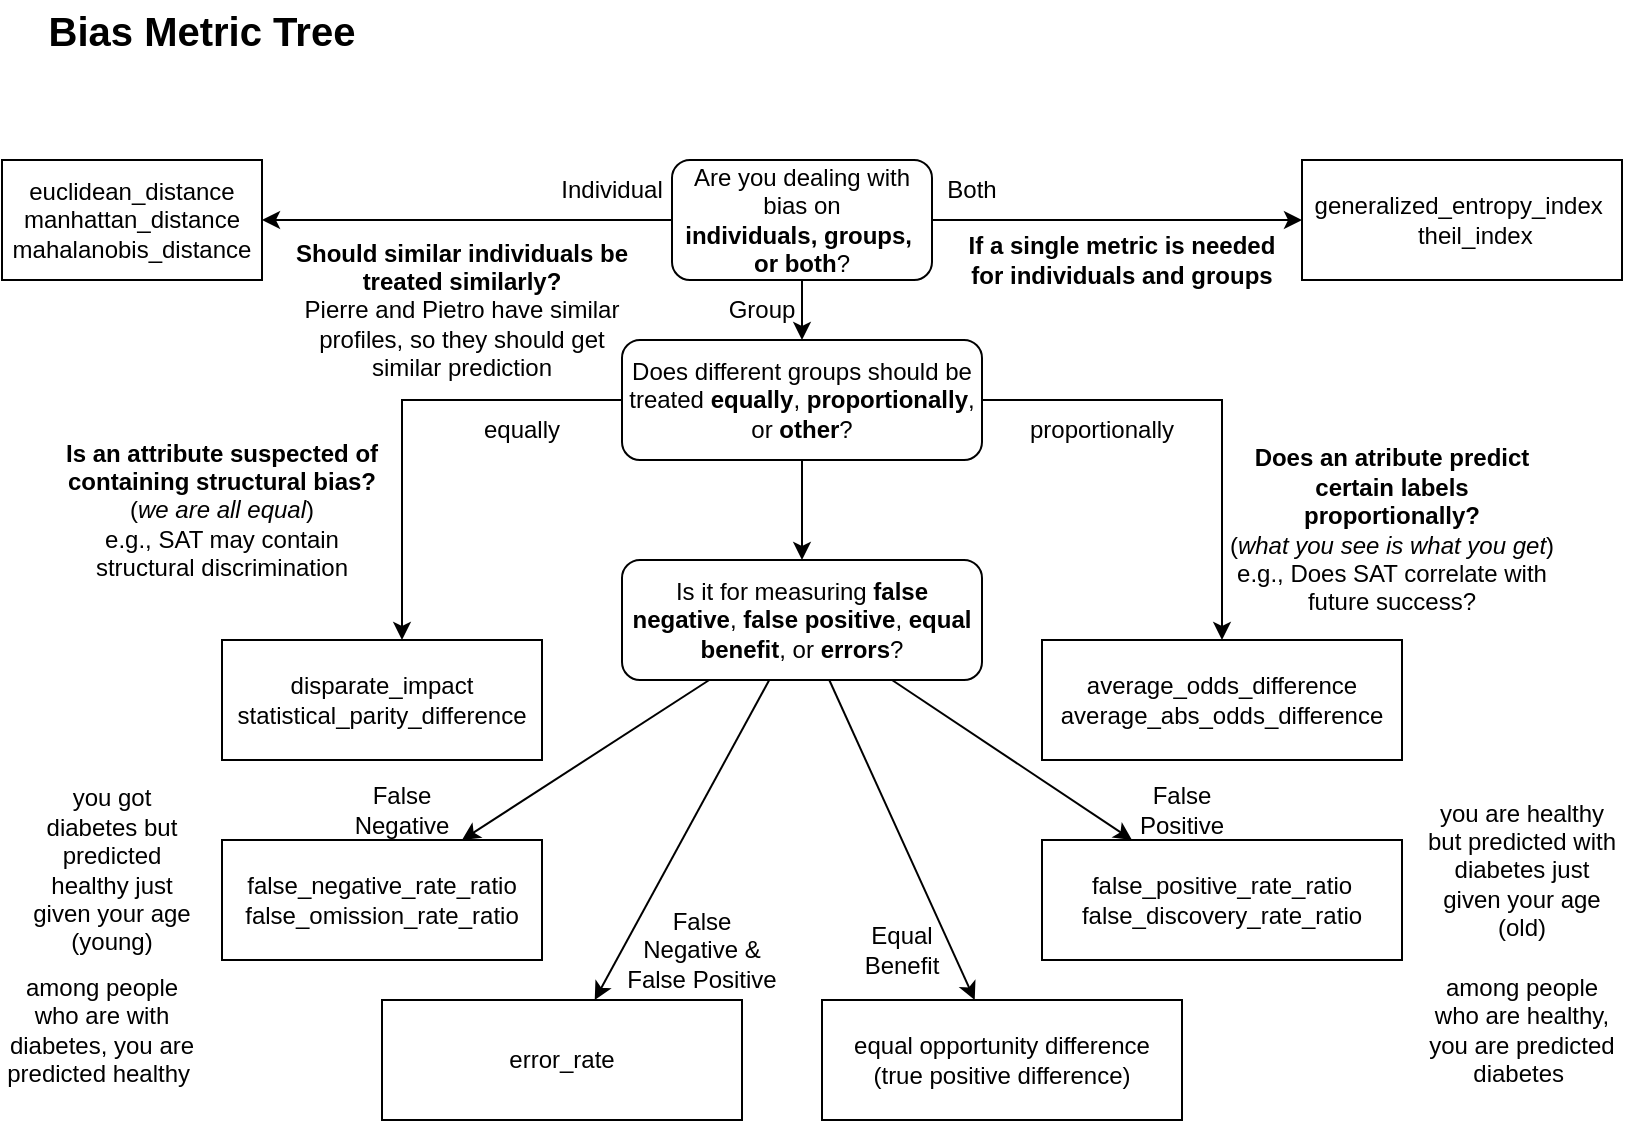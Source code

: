 <mxfile version="17.2.4" type="device" pages="4"><diagram id="ROVYb0s-WKF2HSkMTTLL" name="Metric Decision"><mxGraphModel dx="1278" dy="649" grid="1" gridSize="10" guides="1" tooltips="1" connect="1" arrows="1" fold="1" page="1" pageScale="1" pageWidth="827" pageHeight="1169" math="0" shadow="0"><root><mxCell id="0"/><mxCell id="1" parent="0"/><mxCell id="5Wt8-BxMHKpQGTpT58Vk-3" value="" style="edgeStyle=orthogonalEdgeStyle;rounded=0;orthogonalLoop=1;jettySize=auto;html=1;" parent="1" source="5Wt8-BxMHKpQGTpT58Vk-1" target="5Wt8-BxMHKpQGTpT58Vk-5" edge="1"><mxGeometry x="0.143" y="-20" relative="1" as="geometry"><mxPoint x="140" y="200" as="targetPoint"/><Array as="points"/><mxPoint as="offset"/></mxGeometry></mxCell><mxCell id="5Wt8-BxMHKpQGTpT58Vk-30" style="edgeStyle=orthogonalEdgeStyle;rounded=0;orthogonalLoop=1;jettySize=auto;html=1;fontSize=11;" parent="1" source="5Wt8-BxMHKpQGTpT58Vk-1" target="5Wt8-BxMHKpQGTpT58Vk-28" edge="1"><mxGeometry relative="1" as="geometry"/></mxCell><mxCell id="5Wt8-BxMHKpQGTpT58Vk-68" style="edgeStyle=orthogonalEdgeStyle;rounded=0;orthogonalLoop=1;jettySize=auto;html=1;exitX=0.5;exitY=1;exitDx=0;exitDy=0;fontSize=11;" parent="1" source="5Wt8-BxMHKpQGTpT58Vk-1" target="5Wt8-BxMHKpQGTpT58Vk-31" edge="1"><mxGeometry relative="1" as="geometry"><Array as="points"><mxPoint x="410" y="155"/></Array></mxGeometry></mxCell><mxCell id="5Wt8-BxMHKpQGTpT58Vk-1" value="Are you dealing with bias on &lt;b&gt;individuals,&amp;nbsp;&lt;/b&gt;&lt;b&gt;groups,&amp;nbsp; or both&lt;/b&gt;?" style="rounded=1;whiteSpace=wrap;html=1;" parent="1" vertex="1"><mxGeometry x="345" y="100" width="130" height="60" as="geometry"/></mxCell><mxCell id="5Wt8-BxMHKpQGTpT58Vk-5" value="euclidean_distance&lt;br&gt;manhattan_distance&lt;br&gt;mahalanobis_distance" style="rounded=0;whiteSpace=wrap;html=1;" parent="1" vertex="1"><mxGeometry x="10" y="100" width="130" height="60" as="geometry"/></mxCell><mxCell id="5Wt8-BxMHKpQGTpT58Vk-6" value="Bias Metric Tree" style="text;html=1;strokeColor=none;fillColor=none;align=center;verticalAlign=middle;whiteSpace=wrap;rounded=0;fontStyle=1;fontSize=20;" parent="1" vertex="1"><mxGeometry x="20" y="20" width="180" height="30" as="geometry"/></mxCell><mxCell id="5Wt8-BxMHKpQGTpT58Vk-8" value="Individual" style="text;html=1;strokeColor=none;fillColor=none;align=center;verticalAlign=middle;whiteSpace=wrap;rounded=0;fontSize=12;" parent="1" vertex="1"><mxGeometry x="295" y="105" width="40" height="20" as="geometry"/></mxCell><mxCell id="5Wt8-BxMHKpQGTpT58Vk-22" style="edgeStyle=orthogonalEdgeStyle;rounded=0;orthogonalLoop=1;jettySize=auto;html=1;fontSize=11;exitX=0;exitY=0.5;exitDx=0;exitDy=0;" parent="1" source="5Wt8-BxMHKpQGTpT58Vk-31" target="5Wt8-BxMHKpQGTpT58Vk-20" edge="1"><mxGeometry relative="1" as="geometry"><mxPoint x="420" y="200" as="sourcePoint"/><Array as="points"><mxPoint x="210" y="220"/></Array></mxGeometry></mxCell><mxCell id="5Wt8-BxMHKpQGTpT58Vk-15" value="&lt;b&gt;Should similar individuals be treated similarly?&lt;br&gt;&lt;/b&gt;Pierre and Pietro have similar profiles, so they should get similar prediction" style="text;html=1;strokeColor=none;fillColor=none;align=center;verticalAlign=middle;whiteSpace=wrap;rounded=0;fontSize=12;" parent="1" vertex="1"><mxGeometry x="150" y="145" width="180" height="60" as="geometry"/></mxCell><mxCell id="5Wt8-BxMHKpQGTpT58Vk-16" value="Group" style="text;html=1;strokeColor=none;fillColor=none;align=center;verticalAlign=middle;whiteSpace=wrap;rounded=0;fontSize=12;" parent="1" vertex="1"><mxGeometry x="370" y="160" width="40" height="30" as="geometry"/></mxCell><mxCell id="5Wt8-BxMHKpQGTpT58Vk-19" value="&lt;b&gt;Does an atribute predict certain labels proportionally?&lt;br&gt;&lt;/b&gt;(&lt;i&gt;what you see is what you get&lt;/i&gt;) e.g.,&amp;nbsp;Does SAT correlate with future success?" style="text;html=1;strokeColor=none;fillColor=none;align=center;verticalAlign=middle;whiteSpace=wrap;rounded=0;fontSize=12;" parent="1" vertex="1"><mxGeometry x="620" y="270" width="170" height="30" as="geometry"/></mxCell><mxCell id="5Wt8-BxMHKpQGTpT58Vk-20" value="&lt;div&gt;disparate_impact&lt;/div&gt;&lt;div&gt;statistical_parity_difference&lt;/div&gt;" style="rounded=0;whiteSpace=wrap;html=1;" parent="1" vertex="1"><mxGeometry x="120" y="340" width="160" height="60" as="geometry"/></mxCell><mxCell id="5Wt8-BxMHKpQGTpT58Vk-21" value="&lt;b&gt;Is an attribute suspected of containing structural bias?&lt;br&gt;&lt;/b&gt;(&lt;i&gt;we are all equal&lt;/i&gt;)&lt;br&gt;e.g., SAT may contain structural discrimination" style="text;html=1;strokeColor=none;fillColor=none;align=center;verticalAlign=middle;whiteSpace=wrap;rounded=0;fontSize=12;" parent="1" vertex="1"><mxGeometry x="35" y="260" width="170" height="30" as="geometry"/></mxCell><mxCell id="5Wt8-BxMHKpQGTpT58Vk-23" value="&lt;div&gt;average_odds_difference&lt;/div&gt;&lt;div&gt;average_abs_odds_difference&lt;/div&gt;" style="rounded=0;whiteSpace=wrap;html=1;" parent="1" vertex="1"><mxGeometry x="530" y="340" width="180" height="60" as="geometry"/></mxCell><mxCell id="5Wt8-BxMHKpQGTpT58Vk-26" value="Both" style="text;html=1;strokeColor=none;fillColor=none;align=center;verticalAlign=middle;whiteSpace=wrap;rounded=0;fontSize=12;" parent="1" vertex="1"><mxGeometry x="475" y="105" width="40" height="20" as="geometry"/></mxCell><mxCell id="5Wt8-BxMHKpQGTpT58Vk-28" value="&lt;div&gt;generalized_entropy_index&amp;nbsp;&lt;/div&gt;&lt;div&gt;&amp;nbsp; &amp;nbsp; theil_index&lt;/div&gt;" style="rounded=0;whiteSpace=wrap;html=1;" parent="1" vertex="1"><mxGeometry x="660" y="100" width="160" height="60" as="geometry"/></mxCell><mxCell id="5Wt8-BxMHKpQGTpT58Vk-29" value="&lt;b&gt;If a single metric is needed for individuals and groups&lt;br&gt;&lt;/b&gt;" style="text;html=1;strokeColor=none;fillColor=none;align=center;verticalAlign=middle;whiteSpace=wrap;rounded=0;fontSize=12;" parent="1" vertex="1"><mxGeometry x="490" y="135" width="160" height="30" as="geometry"/></mxCell><mxCell id="5Wt8-BxMHKpQGTpT58Vk-49" value="" style="edgeStyle=orthogonalEdgeStyle;rounded=0;orthogonalLoop=1;jettySize=auto;html=1;fontSize=11;entryX=0.5;entryY=0;entryDx=0;entryDy=0;" parent="1" source="5Wt8-BxMHKpQGTpT58Vk-31" target="5Wt8-BxMHKpQGTpT58Vk-48" edge="1"><mxGeometry relative="1" as="geometry"><Array as="points"/></mxGeometry></mxCell><mxCell id="5Wt8-BxMHKpQGTpT58Vk-31" value="Does different groups should be treated &lt;b&gt;equally&lt;/b&gt;, &lt;b&gt;proportionally&lt;/b&gt;, or &lt;b&gt;other&lt;/b&gt;?" style="rounded=1;whiteSpace=wrap;html=1;" parent="1" vertex="1"><mxGeometry x="320" y="190" width="180" height="60" as="geometry"/></mxCell><mxCell id="5Wt8-BxMHKpQGTpT58Vk-33" style="edgeStyle=orthogonalEdgeStyle;rounded=0;orthogonalLoop=1;jettySize=auto;html=1;fontSize=11;" parent="1" source="5Wt8-BxMHKpQGTpT58Vk-31" target="5Wt8-BxMHKpQGTpT58Vk-23" edge="1"><mxGeometry relative="1" as="geometry"><mxPoint x="270" y="140" as="sourcePoint"/><mxPoint x="370" y="200" as="targetPoint"/><Array as="points"><mxPoint x="620" y="220"/></Array></mxGeometry></mxCell><mxCell id="5Wt8-BxMHKpQGTpT58Vk-34" value="proportionally" style="text;html=1;strokeColor=none;fillColor=none;align=center;verticalAlign=middle;whiteSpace=wrap;rounded=0;fontSize=12;" parent="1" vertex="1"><mxGeometry x="540" y="220" width="40" height="30" as="geometry"/></mxCell><mxCell id="5Wt8-BxMHKpQGTpT58Vk-41" value="equally" style="text;html=1;strokeColor=none;fillColor=none;align=center;verticalAlign=middle;whiteSpace=wrap;rounded=0;fontSize=12;" parent="1" vertex="1"><mxGeometry x="250" y="220" width="40" height="30" as="geometry"/></mxCell><mxCell id="5Wt8-BxMHKpQGTpT58Vk-46" value="&lt;div&gt;false_negative_rate_ratio&lt;/div&gt;&lt;div&gt;&lt;span&gt;false_omission_rate_ratio&lt;/span&gt;&lt;/div&gt;" style="rounded=0;whiteSpace=wrap;html=1;" parent="1" vertex="1"><mxGeometry x="120" y="440" width="160" height="60" as="geometry"/></mxCell><mxCell id="5Wt8-BxMHKpQGTpT58Vk-54" style="rounded=0;orthogonalLoop=1;jettySize=auto;html=1;fontSize=11;" parent="1" source="5Wt8-BxMHKpQGTpT58Vk-48" target="5Wt8-BxMHKpQGTpT58Vk-51" edge="1"><mxGeometry relative="1" as="geometry"/></mxCell><mxCell id="5Wt8-BxMHKpQGTpT58Vk-55" style="edgeStyle=none;rounded=0;orthogonalLoop=1;jettySize=auto;html=1;entryX=0.75;entryY=0;entryDx=0;entryDy=0;fontSize=11;" parent="1" source="5Wt8-BxMHKpQGTpT58Vk-48" target="5Wt8-BxMHKpQGTpT58Vk-46" edge="1"><mxGeometry relative="1" as="geometry"><Array as="points"/></mxGeometry></mxCell><mxCell id="5Wt8-BxMHKpQGTpT58Vk-58" style="edgeStyle=none;rounded=0;orthogonalLoop=1;jettySize=auto;html=1;entryX=0.25;entryY=0;entryDx=0;entryDy=0;fontSize=11;" parent="1" source="5Wt8-BxMHKpQGTpT58Vk-48" target="5Wt8-BxMHKpQGTpT58Vk-57" edge="1"><mxGeometry relative="1" as="geometry"/></mxCell><mxCell id="5Wt8-BxMHKpQGTpT58Vk-48" value="Is it for measuring &lt;b&gt;false negative&lt;/b&gt;, &lt;b&gt;false positive&lt;/b&gt;, &lt;b&gt;equal benefit&lt;/b&gt;, or &lt;b&gt;errors&lt;/b&gt;?" style="whiteSpace=wrap;html=1;rounded=1;" parent="1" vertex="1"><mxGeometry x="320" y="300" width="180" height="60" as="geometry"/></mxCell><mxCell id="5Wt8-BxMHKpQGTpT58Vk-51" value="error_rate" style="rounded=0;whiteSpace=wrap;html=1;" parent="1" vertex="1"><mxGeometry x="200" y="520" width="180" height="60" as="geometry"/></mxCell><mxCell id="5Wt8-BxMHKpQGTpT58Vk-56" value="False Negative" style="text;html=1;strokeColor=none;fillColor=none;align=center;verticalAlign=middle;whiteSpace=wrap;rounded=0;fontSize=12;" parent="1" vertex="1"><mxGeometry x="190" y="410" width="40" height="30" as="geometry"/></mxCell><mxCell id="5Wt8-BxMHKpQGTpT58Vk-57" value="&lt;div&gt;false_positive_rate_ratio&lt;/div&gt;&lt;div&gt;false_discovery_rate_ratio&lt;/div&gt;" style="rounded=0;whiteSpace=wrap;html=1;" parent="1" vertex="1"><mxGeometry x="530" y="440" width="180" height="60" as="geometry"/></mxCell><mxCell id="5Wt8-BxMHKpQGTpT58Vk-59" value="False&lt;br&gt;Positive" style="text;html=1;strokeColor=none;fillColor=none;align=center;verticalAlign=middle;whiteSpace=wrap;rounded=0;fontSize=12;" parent="1" vertex="1"><mxGeometry x="580" y="410" width="40" height="30" as="geometry"/></mxCell><mxCell id="5Wt8-BxMHKpQGTpT58Vk-60" value="Equal Benefit" style="text;html=1;strokeColor=none;fillColor=none;align=center;verticalAlign=middle;whiteSpace=wrap;rounded=0;fontSize=12;" parent="1" vertex="1"><mxGeometry x="430" y="480" width="60" height="30" as="geometry"/></mxCell><mxCell id="5Wt8-BxMHKpQGTpT58Vk-61" value="you got diabetes but predicted healthy just given your age (young)" style="text;html=1;strokeColor=none;fillColor=none;align=center;verticalAlign=middle;whiteSpace=wrap;rounded=0;fontSize=12;fontStyle=0" parent="1" vertex="1"><mxGeometry x="20" y="440" width="90" height="30" as="geometry"/></mxCell><mxCell id="5Wt8-BxMHKpQGTpT58Vk-64" value="you are healthy but predicted with diabetes just given your age (old)" style="text;html=1;strokeColor=none;fillColor=none;align=center;verticalAlign=middle;whiteSpace=wrap;rounded=0;fontSize=12;fontStyle=0" parent="1" vertex="1"><mxGeometry x="720" y="440" width="100" height="30" as="geometry"/></mxCell><mxCell id="5Wt8-BxMHKpQGTpT58Vk-65" value="among people who are healthy, you are predicted diabetes&amp;nbsp;" style="text;html=1;strokeColor=none;fillColor=none;align=center;verticalAlign=middle;whiteSpace=wrap;rounded=0;fontSize=12;fontStyle=0" parent="1" vertex="1"><mxGeometry x="720" y="520" width="100" height="30" as="geometry"/></mxCell><mxCell id="5Wt8-BxMHKpQGTpT58Vk-66" value="among people who are with diabetes, you are predicted healthy&amp;nbsp;" style="text;html=1;strokeColor=none;fillColor=none;align=center;verticalAlign=middle;whiteSpace=wrap;rounded=0;fontSize=12;fontStyle=0" parent="1" vertex="1"><mxGeometry x="10" y="520" width="100" height="30" as="geometry"/></mxCell><mxCell id="5Wt8-BxMHKpQGTpT58Vk-69" value="equal opportunity difference&lt;br&gt;(true positive difference)" style="rounded=0;whiteSpace=wrap;html=1;" parent="1" vertex="1"><mxGeometry x="420" y="520" width="180" height="60" as="geometry"/></mxCell><mxCell id="5Wt8-BxMHKpQGTpT58Vk-70" style="rounded=0;orthogonalLoop=1;jettySize=auto;html=1;fontSize=11;" parent="1" source="5Wt8-BxMHKpQGTpT58Vk-48" target="5Wt8-BxMHKpQGTpT58Vk-69" edge="1"><mxGeometry relative="1" as="geometry"><mxPoint x="403.636" y="370.0" as="sourcePoint"/><mxPoint x="316.364" y="530" as="targetPoint"/></mxGeometry></mxCell><mxCell id="5Wt8-BxMHKpQGTpT58Vk-73" value="False Negative &amp;amp; False Positive" style="text;html=1;strokeColor=none;fillColor=none;align=center;verticalAlign=middle;whiteSpace=wrap;rounded=0;fontSize=12;" parent="1" vertex="1"><mxGeometry x="320" y="480" width="80" height="30" as="geometry"/></mxCell></root></mxGraphModel></diagram><diagram id="ihnDKMD6gyirnQI9fA1_" name="Bias Mitigation"><mxGraphModel dx="1278" dy="649" grid="1" gridSize="10" guides="1" tooltips="1" connect="1" arrows="1" fold="1" page="1" pageScale="1" pageWidth="1169" pageHeight="827" math="0" shadow="0"><root><mxCell id="2_XDIHBE1WDpUkD5nvG5-0"/><mxCell id="2_XDIHBE1WDpUkD5nvG5-1" parent="2_XDIHBE1WDpUkD5nvG5-0"/><mxCell id="MUUW_2yrwckIE4xrOXpo-5" value="Bias Mitigation Tree" style="text;html=1;strokeColor=none;fillColor=none;align=center;verticalAlign=middle;whiteSpace=wrap;rounded=0;fontStyle=1;fontSize=20;" parent="2_XDIHBE1WDpUkD5nvG5-1" vertex="1"><mxGeometry x="40" y="80" width="220" height="30" as="geometry"/></mxCell><mxCell id="MUUW_2yrwckIE4xrOXpo-39" value="Is the dataset can be modified?" style="rounded=1;whiteSpace=wrap;html=1;" parent="2_XDIHBE1WDpUkD5nvG5-1" vertex="1"><mxGeometry x="620" y="120" width="120" height="60" as="geometry"/></mxCell><mxCell id="3WCaHaTnCZHrkLx-y-O--0" value="Is the traning algorithm can be interfered?" style="rounded=1;whiteSpace=wrap;html=1;" parent="2_XDIHBE1WDpUkD5nvG5-1" vertex="1"><mxGeometry x="330" y="210" width="120" height="60" as="geometry"/></mxCell><mxCell id="3WCaHaTnCZHrkLx-y-O--1" value="Is the result can be &lt;br&gt;changed?" style="rounded=1;whiteSpace=wrap;html=1;" parent="2_XDIHBE1WDpUkD5nvG5-1" vertex="1"><mxGeometry x="40" y="210" width="120" height="59" as="geometry"/></mxCell><mxCell id="3WCaHaTnCZHrkLx-y-O--2" value="&lt;div&gt;- Optimized Preprocessing&lt;/div&gt;&lt;div&gt;&lt;span&gt;- Disparate Impact Remover&lt;/span&gt;&lt;/div&gt;" style="rounded=0;whiteSpace=wrap;html=1;" parent="2_XDIHBE1WDpUkD5nvG5-1" vertex="1"><mxGeometry x="770" y="300" width="120" height="60" as="geometry"/></mxCell><mxCell id="3WCaHaTnCZHrkLx-y-O--10" style="edgeStyle=orthogonalEdgeStyle;rounded=0;orthogonalLoop=1;jettySize=auto;html=1;" parent="2_XDIHBE1WDpUkD5nvG5-1" source="3WCaHaTnCZHrkLx-y-O--3" target="3WCaHaTnCZHrkLx-y-O--4" edge="1"><mxGeometry relative="1" as="geometry"/></mxCell><mxCell id="3WCaHaTnCZHrkLx-y-O--3" value="No need transparancy on the transformation?" style="rounded=1;whiteSpace=wrap;html=1;" parent="2_XDIHBE1WDpUkD5nvG5-1" vertex="1"><mxGeometry x="620" y="210" width="120" height="60" as="geometry"/></mxCell><mxCell id="3WCaHaTnCZHrkLx-y-O--4" value="&lt;div&gt;&lt;span style=&quot;font-weight: normal&quot;&gt;- Learning fair representation&lt;/span&gt;&lt;/div&gt;" style="rounded=0;whiteSpace=wrap;html=1;fontStyle=1" parent="2_XDIHBE1WDpUkD5nvG5-1" vertex="1"><mxGeometry x="620" y="300" width="120" height="60" as="geometry"/></mxCell><mxCell id="3WCaHaTnCZHrkLx-y-O--11" value="&lt;div&gt;- Reweighing&lt;/div&gt;" style="rounded=0;whiteSpace=wrap;html=1;" parent="2_XDIHBE1WDpUkD5nvG5-1" vertex="1"><mxGeometry x="770" y="210" width="120" height="60" as="geometry"/></mxCell><mxCell id="3WCaHaTnCZHrkLx-y-O--13" style="edgeStyle=orthogonalEdgeStyle;rounded=0;orthogonalLoop=1;jettySize=auto;html=1;" parent="2_XDIHBE1WDpUkD5nvG5-1" source="3WCaHaTnCZHrkLx-y-O--12" target="3WCaHaTnCZHrkLx-y-O--11" edge="1"><mxGeometry relative="1" as="geometry"/></mxCell><mxCell id="3WCaHaTnCZHrkLx-y-O--12" value="Is modifying weight allowed?" style="rounded=1;whiteSpace=wrap;html=1;" parent="2_XDIHBE1WDpUkD5nvG5-1" vertex="1"><mxGeometry x="770" y="120" width="120" height="60" as="geometry"/></mxCell><mxCell id="3WCaHaTnCZHrkLx-y-O--15" value="&lt;div&gt;- Meta Fair Classifier&lt;/div&gt;&lt;div&gt;&lt;span&gt;- Adversarial Debiasing&lt;/span&gt;&lt;/div&gt;" style="rounded=0;whiteSpace=wrap;html=1;" parent="2_XDIHBE1WDpUkD5nvG5-1" vertex="1"><mxGeometry x="330" y="299" width="120" height="60" as="geometry"/></mxCell><mxCell id="3WCaHaTnCZHrkLx-y-O--20" value="Yes" style="text;html=1;strokeColor=none;fillColor=none;align=center;verticalAlign=middle;whiteSpace=wrap;rounded=0;" parent="2_XDIHBE1WDpUkD5nvG5-1" vertex="1"><mxGeometry x="800" y="184" width="30" height="20" as="geometry"/></mxCell><mxCell id="3WCaHaTnCZHrkLx-y-O--25" value="Does the training algorithm allow regularisation term?" style="rounded=1;whiteSpace=wrap;html=1;" parent="2_XDIHBE1WDpUkD5nvG5-1" vertex="1"><mxGeometry x="480" y="210" width="120" height="60" as="geometry"/></mxCell><mxCell id="3WCaHaTnCZHrkLx-y-O--27" value="&lt;span style=&quot;font-weight: normal&quot;&gt;- Prejudice Remover&lt;/span&gt;" style="rounded=0;whiteSpace=wrap;html=1;fontStyle=1" parent="2_XDIHBE1WDpUkD5nvG5-1" vertex="1"><mxGeometry x="480" y="300" width="120" height="60" as="geometry"/></mxCell><mxCell id="3WCaHaTnCZHrkLx-y-O--28" value="Yes" style="text;html=1;strokeColor=none;fillColor=none;align=center;verticalAlign=middle;whiteSpace=wrap;rounded=0;" parent="2_XDIHBE1WDpUkD5nvG5-1" vertex="1"><mxGeometry x="650" y="274" width="30" height="20" as="geometry"/></mxCell><mxCell id="3WCaHaTnCZHrkLx-y-O--30" value="Yes" style="text;html=1;strokeColor=none;fillColor=none;align=center;verticalAlign=middle;whiteSpace=wrap;rounded=0;" parent="2_XDIHBE1WDpUkD5nvG5-1" vertex="1"><mxGeometry x="650" y="184" width="30" height="20" as="geometry"/></mxCell><mxCell id="3WCaHaTnCZHrkLx-y-O--33" style="edgeStyle=orthogonalEdgeStyle;rounded=0;orthogonalLoop=1;jettySize=auto;html=1;exitX=0.5;exitY=1;exitDx=0;exitDy=0;entryX=0.5;entryY=0;entryDx=0;entryDy=0;" parent="2_XDIHBE1WDpUkD5nvG5-1" source="3WCaHaTnCZHrkLx-y-O--25" target="3WCaHaTnCZHrkLx-y-O--27" edge="1"><mxGeometry relative="1" as="geometry"><mxPoint x="229.0" y="569" as="sourcePoint"/><mxPoint x="229.0" y="589" as="targetPoint"/></mxGeometry></mxCell><mxCell id="3WCaHaTnCZHrkLx-y-O--34" value="Yes" style="text;html=1;strokeColor=none;fillColor=none;align=center;verticalAlign=middle;whiteSpace=wrap;rounded=0;" parent="2_XDIHBE1WDpUkD5nvG5-1" vertex="1"><mxGeometry x="450" y="220" width="30" height="20" as="geometry"/></mxCell><mxCell id="3WCaHaTnCZHrkLx-y-O--35" value="Yes" style="text;html=1;strokeColor=none;fillColor=none;align=center;verticalAlign=middle;whiteSpace=wrap;rounded=0;" parent="2_XDIHBE1WDpUkD5nvG5-1" vertex="1"><mxGeometry x="539.5" y="273" width="30" height="20" as="geometry"/></mxCell><mxCell id="3WCaHaTnCZHrkLx-y-O--39" value="&lt;span style=&quot;font-weight: normal&quot;&gt;-&amp;nbsp;&lt;/span&gt;&lt;span style=&quot;font-weight: 400&quot;&gt;Reject Option Classification&lt;/span&gt;" style="rounded=0;whiteSpace=wrap;html=1;fontStyle=1" parent="2_XDIHBE1WDpUkD5nvG5-1" vertex="1"><mxGeometry x="40" y="299" width="120" height="60" as="geometry"/></mxCell><mxCell id="3WCaHaTnCZHrkLx-y-O--41" value="Yes" style="text;html=1;strokeColor=none;fillColor=none;align=center;verticalAlign=middle;whiteSpace=wrap;rounded=0;" parent="2_XDIHBE1WDpUkD5nvG5-1" vertex="1"><mxGeometry x="160" y="219" width="30" height="20" as="geometry"/></mxCell><mxCell id="3WCaHaTnCZHrkLx-y-O--45" value="&lt;div&gt;- Equalising Odds Postprocessing&lt;/div&gt;&lt;div&gt;&lt;span&gt;&amp;nbsp;- Calibrated Eq Odds Postprocessing&lt;/span&gt;&lt;/div&gt;" style="rounded=0;whiteSpace=wrap;html=1;" parent="2_XDIHBE1WDpUkD5nvG5-1" vertex="1"><mxGeometry x="190" y="299" width="120" height="60" as="geometry"/></mxCell><mxCell id="3WCaHaTnCZHrkLx-y-O--47" style="edgeStyle=orthogonalEdgeStyle;rounded=0;orthogonalLoop=1;jettySize=auto;html=1;" parent="2_XDIHBE1WDpUkD5nvG5-1" source="3WCaHaTnCZHrkLx-y-O--46" target="3WCaHaTnCZHrkLx-y-O--45" edge="1"><mxGeometry relative="1" as="geometry"/></mxCell><mxCell id="3WCaHaTnCZHrkLx-y-O--46" value="Allow certain degree of randomization on the result?" style="rounded=1;whiteSpace=wrap;html=1;" parent="2_XDIHBE1WDpUkD5nvG5-1" vertex="1"><mxGeometry x="190" y="210" width="120" height="59" as="geometry"/></mxCell><mxCell id="3WCaHaTnCZHrkLx-y-O--48" value="Yes" style="text;html=1;strokeColor=none;fillColor=none;align=center;verticalAlign=middle;whiteSpace=wrap;rounded=0;" parent="2_XDIHBE1WDpUkD5nvG5-1" vertex="1"><mxGeometry x="216" y="273" width="30" height="20" as="geometry"/></mxCell><mxCell id="3WCaHaTnCZHrkLx-y-O--55" value="No" style="text;html=1;strokeColor=none;fillColor=none;align=center;verticalAlign=middle;whiteSpace=wrap;rounded=0;" parent="2_XDIHBE1WDpUkD5nvG5-1" vertex="1"><mxGeometry x="740" y="130" width="30" height="20" as="geometry"/></mxCell><mxCell id="hbvQofPYgeQkG28cpdnY-0" value="" style="endArrow=classic;html=1;rounded=0;" parent="2_XDIHBE1WDpUkD5nvG5-1" source="3WCaHaTnCZHrkLx-y-O--1" target="3WCaHaTnCZHrkLx-y-O--46" edge="1"><mxGeometry width="50" height="50" relative="1" as="geometry"><mxPoint x="-120" y="449" as="sourcePoint"/><mxPoint x="-70" y="399" as="targetPoint"/></mxGeometry></mxCell><mxCell id="hbvQofPYgeQkG28cpdnY-1" value="" style="endArrow=classic;html=1;rounded=0;" parent="2_XDIHBE1WDpUkD5nvG5-1" source="3WCaHaTnCZHrkLx-y-O--46" target="3WCaHaTnCZHrkLx-y-O--39" edge="1"><mxGeometry width="50" height="50" relative="1" as="geometry"><mxPoint x="-120" y="449" as="sourcePoint"/><mxPoint x="-70" y="399" as="targetPoint"/></mxGeometry></mxCell><mxCell id="hbvQofPYgeQkG28cpdnY-2" value="No" style="text;html=1;strokeColor=none;fillColor=none;align=center;verticalAlign=middle;whiteSpace=wrap;rounded=0;" parent="2_XDIHBE1WDpUkD5nvG5-1" vertex="1"><mxGeometry x="130" y="272" width="30" height="20" as="geometry"/></mxCell><mxCell id="hbvQofPYgeQkG28cpdnY-4" value="" style="endArrow=classic;html=1;rounded=0;" parent="2_XDIHBE1WDpUkD5nvG5-1" source="3WCaHaTnCZHrkLx-y-O--0" target="3WCaHaTnCZHrkLx-y-O--25" edge="1"><mxGeometry width="50" height="50" relative="1" as="geometry"><mxPoint x="440" y="449" as="sourcePoint"/><mxPoint x="490" y="399" as="targetPoint"/></mxGeometry></mxCell><mxCell id="hbvQofPYgeQkG28cpdnY-7" value="" style="endArrow=classic;html=1;rounded=0;" parent="2_XDIHBE1WDpUkD5nvG5-1" source="3WCaHaTnCZHrkLx-y-O--25" target="3WCaHaTnCZHrkLx-y-O--15" edge="1"><mxGeometry width="50" height="50" relative="1" as="geometry"><mxPoint x="440" y="449" as="sourcePoint"/><mxPoint x="370" y="329" as="targetPoint"/></mxGeometry></mxCell><mxCell id="hbvQofPYgeQkG28cpdnY-8" value="No" style="text;html=1;strokeColor=none;fillColor=none;align=center;verticalAlign=middle;whiteSpace=wrap;rounded=0;" parent="2_XDIHBE1WDpUkD5nvG5-1" vertex="1"><mxGeometry x="420" y="276" width="30" height="20" as="geometry"/></mxCell><mxCell id="hbvQofPYgeQkG28cpdnY-11" value="" style="endArrow=classic;html=1;rounded=0;" parent="2_XDIHBE1WDpUkD5nvG5-1" source="MUUW_2yrwckIE4xrOXpo-39" target="3WCaHaTnCZHrkLx-y-O--12" edge="1"><mxGeometry width="50" height="50" relative="1" as="geometry"><mxPoint x="860" y="280" as="sourcePoint"/><mxPoint x="910" y="230" as="targetPoint"/></mxGeometry></mxCell><mxCell id="hbvQofPYgeQkG28cpdnY-12" value="" style="endArrow=classic;html=1;rounded=0;" parent="2_XDIHBE1WDpUkD5nvG5-1" source="MUUW_2yrwckIE4xrOXpo-39" target="3WCaHaTnCZHrkLx-y-O--3" edge="1"><mxGeometry width="50" height="50" relative="1" as="geometry"><mxPoint x="860" y="280" as="sourcePoint"/><mxPoint x="910" y="230" as="targetPoint"/></mxGeometry></mxCell><mxCell id="hbvQofPYgeQkG28cpdnY-13" value="" style="endArrow=classic;html=1;rounded=0;" parent="2_XDIHBE1WDpUkD5nvG5-1" source="3WCaHaTnCZHrkLx-y-O--3" target="3WCaHaTnCZHrkLx-y-O--2" edge="1"><mxGeometry width="50" height="50" relative="1" as="geometry"><mxPoint x="860" y="280" as="sourcePoint"/><mxPoint x="910" y="230" as="targetPoint"/></mxGeometry></mxCell><mxCell id="hbvQofPYgeQkG28cpdnY-14" value="No" style="text;html=1;strokeColor=none;fillColor=none;align=center;verticalAlign=middle;whiteSpace=wrap;rounded=0;" parent="2_XDIHBE1WDpUkD5nvG5-1" vertex="1"><mxGeometry x="780" y="275" width="30" height="20" as="geometry"/></mxCell><mxCell id="hbvQofPYgeQkG28cpdnY-17" value="Which part of the pipeline is the debiasing algorithm applied?" style="rounded=1;whiteSpace=wrap;html=1;" parent="2_XDIHBE1WDpUkD5nvG5-1" vertex="1"><mxGeometry x="40" y="120" width="120" height="60" as="geometry"/></mxCell><mxCell id="hbvQofPYgeQkG28cpdnY-18" value="" style="endArrow=classic;html=1;rounded=0;" parent="2_XDIHBE1WDpUkD5nvG5-1" source="hbvQofPYgeQkG28cpdnY-17" target="3WCaHaTnCZHrkLx-y-O--1" edge="1"><mxGeometry width="50" height="50" relative="1" as="geometry"><mxPoint x="150" y="280" as="sourcePoint"/><mxPoint x="200" y="230" as="targetPoint"/><Array as="points"/></mxGeometry></mxCell><mxCell id="hbvQofPYgeQkG28cpdnY-19" value="" style="endArrow=classic;html=1;rounded=0;entryX=0;entryY=0.25;entryDx=0;entryDy=0;exitX=1;exitY=0.25;exitDx=0;exitDy=0;" parent="2_XDIHBE1WDpUkD5nvG5-1" source="hbvQofPYgeQkG28cpdnY-17" target="MUUW_2yrwckIE4xrOXpo-39" edge="1"><mxGeometry width="50" height="50" relative="1" as="geometry"><mxPoint x="150" y="280" as="sourcePoint"/><mxPoint x="200" y="230" as="targetPoint"/><Array as="points"/></mxGeometry></mxCell><mxCell id="hbvQofPYgeQkG28cpdnY-20" value="" style="endArrow=classic;html=1;rounded=0;entryX=0.5;entryY=0;entryDx=0;entryDy=0;exitX=1;exitY=0.75;exitDx=0;exitDy=0;" parent="2_XDIHBE1WDpUkD5nvG5-1" source="hbvQofPYgeQkG28cpdnY-17" target="3WCaHaTnCZHrkLx-y-O--0" edge="1"><mxGeometry width="50" height="50" relative="1" as="geometry"><mxPoint x="150" y="280" as="sourcePoint"/><mxPoint x="200" y="230" as="targetPoint"/><Array as="points"><mxPoint x="390" y="165"/></Array></mxGeometry></mxCell><mxCell id="hbvQofPYgeQkG28cpdnY-21" value="Pre-processing" style="text;html=1;strokeColor=none;fillColor=none;align=center;verticalAlign=middle;whiteSpace=wrap;rounded=0;fontStyle=1" parent="2_XDIHBE1WDpUkD5nvG5-1" vertex="1"><mxGeometry x="510" y="140" width="90" height="20" as="geometry"/></mxCell><mxCell id="hbvQofPYgeQkG28cpdnY-23" value="Post-processing" style="text;html=1;strokeColor=none;fillColor=none;align=center;verticalAlign=middle;whiteSpace=wrap;rounded=0;fontStyle=1" parent="2_XDIHBE1WDpUkD5nvG5-1" vertex="1"><mxGeometry x="100" y="184" width="100" height="20" as="geometry"/></mxCell><mxCell id="hbvQofPYgeQkG28cpdnY-24" value="In-processing" style="text;html=1;strokeColor=none;fillColor=none;align=center;verticalAlign=middle;whiteSpace=wrap;rounded=0;fontStyle=1" parent="2_XDIHBE1WDpUkD5nvG5-1" vertex="1"><mxGeometry x="380" y="184" width="110" height="20" as="geometry"/></mxCell></root></mxGraphModel></diagram><diagram name="Copy of Bias Mitigation" id="QbQaQjp7Rho_Z4vfHGkn"><mxGraphModel dx="2673" dy="764" grid="1" gridSize="10" guides="1" tooltips="1" connect="1" arrows="1" fold="1" page="1" pageScale="1" pageWidth="1169" pageHeight="827" math="0" shadow="0"><root><mxCell id="mljRkO3ozWe3AY3Ky9ok-0"/><mxCell id="mljRkO3ozWe3AY3Ky9ok-1" parent="mljRkO3ozWe3AY3Ky9ok-0"/><mxCell id="mljRkO3ozWe3AY3Ky9ok-3" value="Is the dataset can be modified?" style="rounded=1;whiteSpace=wrap;html=1;" vertex="1" parent="mljRkO3ozWe3AY3Ky9ok-1"><mxGeometry x="70" y="120" width="120" height="60" as="geometry"/></mxCell><mxCell id="mljRkO3ozWe3AY3Ky9ok-4" value="Is the model can be interfered?" style="rounded=1;whiteSpace=wrap;html=1;" vertex="1" parent="mljRkO3ozWe3AY3Ky9ok-1"><mxGeometry x="70" y="380" width="120" height="60" as="geometry"/></mxCell><mxCell id="mljRkO3ozWe3AY3Ky9ok-5" value="Is the result can be &lt;br&gt;changed?" style="rounded=1;whiteSpace=wrap;html=1;" vertex="1" parent="mljRkO3ozWe3AY3Ky9ok-1"><mxGeometry x="70" y="550" width="120" height="60" as="geometry"/></mxCell><mxCell id="mljRkO3ozWe3AY3Ky9ok-6" value="&lt;div&gt;- Optimized Preprocessing&lt;/div&gt;&lt;div&gt;&lt;span&gt;- Disparate Impact Remover&lt;/span&gt;&lt;/div&gt;" style="rounded=0;whiteSpace=wrap;html=1;" vertex="1" parent="mljRkO3ozWe3AY3Ky9ok-1"><mxGeometry x="220" y="300" width="120" height="60" as="geometry"/></mxCell><mxCell id="mljRkO3ozWe3AY3Ky9ok-7" style="edgeStyle=orthogonalEdgeStyle;rounded=0;orthogonalLoop=1;jettySize=auto;html=1;" edge="1" parent="mljRkO3ozWe3AY3Ky9ok-1" source="mljRkO3ozWe3AY3Ky9ok-8" target="mljRkO3ozWe3AY3Ky9ok-9"><mxGeometry relative="1" as="geometry"/></mxCell><mxCell id="mljRkO3ozWe3AY3Ky9ok-8" value="Need transparancy on the transformation?" style="rounded=1;whiteSpace=wrap;html=1;" vertex="1" parent="mljRkO3ozWe3AY3Ky9ok-1"><mxGeometry x="70" y="210" width="120" height="60" as="geometry"/></mxCell><mxCell id="mljRkO3ozWe3AY3Ky9ok-9" value="&lt;div&gt;&lt;span style=&quot;font-weight: normal&quot;&gt;- Learning fair representation&lt;/span&gt;&lt;/div&gt;" style="rounded=0;whiteSpace=wrap;html=1;fontStyle=1" vertex="1" parent="mljRkO3ozWe3AY3Ky9ok-1"><mxGeometry x="70" y="300" width="120" height="60" as="geometry"/></mxCell><mxCell id="mljRkO3ozWe3AY3Ky9ok-10" value="&lt;div&gt;- Reweighing&lt;/div&gt;" style="rounded=0;whiteSpace=wrap;html=1;" vertex="1" parent="mljRkO3ozWe3AY3Ky9ok-1"><mxGeometry x="220" y="210" width="120" height="60" as="geometry"/></mxCell><mxCell id="mljRkO3ozWe3AY3Ky9ok-11" style="edgeStyle=orthogonalEdgeStyle;rounded=0;orthogonalLoop=1;jettySize=auto;html=1;" edge="1" parent="mljRkO3ozWe3AY3Ky9ok-1" source="mljRkO3ozWe3AY3Ky9ok-12" target="mljRkO3ozWe3AY3Ky9ok-10"><mxGeometry relative="1" as="geometry"/></mxCell><mxCell id="mljRkO3ozWe3AY3Ky9ok-12" value="Is modifying weight allowed?" style="rounded=1;whiteSpace=wrap;html=1;" vertex="1" parent="mljRkO3ozWe3AY3Ky9ok-1"><mxGeometry x="220" y="120" width="120" height="60" as="geometry"/></mxCell><mxCell id="mljRkO3ozWe3AY3Ky9ok-13" value="&lt;div&gt;- Meta Fair Classifier&lt;/div&gt;&lt;div&gt;&lt;span&gt;- Adversarial Debiasing&lt;/span&gt;&lt;/div&gt;" style="rounded=0;whiteSpace=wrap;html=1;" vertex="1" parent="mljRkO3ozWe3AY3Ky9ok-1"><mxGeometry x="70" y="469" width="120" height="60" as="geometry"/></mxCell><mxCell id="mljRkO3ozWe3AY3Ky9ok-14" value="Yes" style="text;html=1;strokeColor=none;fillColor=none;align=center;verticalAlign=middle;whiteSpace=wrap;rounded=0;" vertex="1" parent="mljRkO3ozWe3AY3Ky9ok-1"><mxGeometry x="250" y="184" width="30" height="20" as="geometry"/></mxCell><mxCell id="mljRkO3ozWe3AY3Ky9ok-15" value="Is regularisation allowed?" style="rounded=1;whiteSpace=wrap;html=1;" vertex="1" parent="mljRkO3ozWe3AY3Ky9ok-1"><mxGeometry x="220" y="380" width="120" height="60" as="geometry"/></mxCell><mxCell id="mljRkO3ozWe3AY3Ky9ok-16" value="&lt;span style=&quot;font-weight: normal&quot;&gt;- Prejudice Remover&lt;/span&gt;" style="rounded=0;whiteSpace=wrap;html=1;fontStyle=1" vertex="1" parent="mljRkO3ozWe3AY3Ky9ok-1"><mxGeometry x="220" y="470" width="120" height="60" as="geometry"/></mxCell><mxCell id="mljRkO3ozWe3AY3Ky9ok-17" value="No" style="text;html=1;strokeColor=none;fillColor=none;align=center;verticalAlign=middle;whiteSpace=wrap;rounded=0;" vertex="1" parent="mljRkO3ozWe3AY3Ky9ok-1"><mxGeometry x="100" y="274" width="30" height="20" as="geometry"/></mxCell><mxCell id="mljRkO3ozWe3AY3Ky9ok-18" value="Yes" style="text;html=1;strokeColor=none;fillColor=none;align=center;verticalAlign=middle;whiteSpace=wrap;rounded=0;" vertex="1" parent="mljRkO3ozWe3AY3Ky9ok-1"><mxGeometry x="100" y="184" width="30" height="20" as="geometry"/></mxCell><mxCell id="mljRkO3ozWe3AY3Ky9ok-19" style="edgeStyle=orthogonalEdgeStyle;rounded=0;orthogonalLoop=1;jettySize=auto;html=1;exitX=0.5;exitY=1;exitDx=0;exitDy=0;entryX=0.5;entryY=0;entryDx=0;entryDy=0;" edge="1" parent="mljRkO3ozWe3AY3Ky9ok-1" source="mljRkO3ozWe3AY3Ky9ok-15" target="mljRkO3ozWe3AY3Ky9ok-16"><mxGeometry relative="1" as="geometry"><mxPoint x="-31.0" y="739" as="sourcePoint"/><mxPoint x="-31.0" y="759" as="targetPoint"/></mxGeometry></mxCell><mxCell id="mljRkO3ozWe3AY3Ky9ok-20" value="Yes" style="text;html=1;strokeColor=none;fillColor=none;align=center;verticalAlign=middle;whiteSpace=wrap;rounded=0;" vertex="1" parent="mljRkO3ozWe3AY3Ky9ok-1"><mxGeometry x="190" y="390" width="30" height="20" as="geometry"/></mxCell><mxCell id="mljRkO3ozWe3AY3Ky9ok-21" value="Yes" style="text;html=1;strokeColor=none;fillColor=none;align=center;verticalAlign=middle;whiteSpace=wrap;rounded=0;" vertex="1" parent="mljRkO3ozWe3AY3Ky9ok-1"><mxGeometry x="279.5" y="443" width="30" height="20" as="geometry"/></mxCell><mxCell id="mljRkO3ozWe3AY3Ky9ok-22" value="&lt;span style=&quot;font-weight: normal&quot;&gt;-&amp;nbsp;&lt;/span&gt;&lt;span style=&quot;font-weight: 400&quot;&gt;Reject Option Classification&lt;/span&gt;" style="rounded=0;whiteSpace=wrap;html=1;fontStyle=1" vertex="1" parent="mljRkO3ozWe3AY3Ky9ok-1"><mxGeometry x="70" y="640" width="120" height="60" as="geometry"/></mxCell><mxCell id="mljRkO3ozWe3AY3Ky9ok-23" value="Yes" style="text;html=1;strokeColor=none;fillColor=none;align=center;verticalAlign=middle;whiteSpace=wrap;rounded=0;" vertex="1" parent="mljRkO3ozWe3AY3Ky9ok-1"><mxGeometry x="190" y="560" width="30" height="20" as="geometry"/></mxCell><mxCell id="mljRkO3ozWe3AY3Ky9ok-24" value="&lt;div&gt;- Equalising Odds Postprocessing&lt;/div&gt;&lt;div&gt;&lt;span&gt;&amp;nbsp;- Calibrated Eq Odds Postprocessing&lt;/span&gt;&lt;/div&gt;" style="rounded=0;whiteSpace=wrap;html=1;" vertex="1" parent="mljRkO3ozWe3AY3Ky9ok-1"><mxGeometry x="220" y="640" width="120" height="60" as="geometry"/></mxCell><mxCell id="mljRkO3ozWe3AY3Ky9ok-25" style="edgeStyle=orthogonalEdgeStyle;rounded=0;orthogonalLoop=1;jettySize=auto;html=1;" edge="1" parent="mljRkO3ozWe3AY3Ky9ok-1" source="mljRkO3ozWe3AY3Ky9ok-26" target="mljRkO3ozWe3AY3Ky9ok-24"><mxGeometry relative="1" as="geometry"/></mxCell><mxCell id="mljRkO3ozWe3AY3Ky9ok-26" value="Allow certain degree of randomization on the result?" style="rounded=1;whiteSpace=wrap;html=1;" vertex="1" parent="mljRkO3ozWe3AY3Ky9ok-1"><mxGeometry x="220" y="550" width="120" height="60" as="geometry"/></mxCell><mxCell id="mljRkO3ozWe3AY3Ky9ok-27" value="Yes" style="text;html=1;strokeColor=none;fillColor=none;align=center;verticalAlign=middle;whiteSpace=wrap;rounded=0;" vertex="1" parent="mljRkO3ozWe3AY3Ky9ok-1"><mxGeometry x="246" y="614" width="30" height="20" as="geometry"/></mxCell><mxCell id="mljRkO3ozWe3AY3Ky9ok-28" value="No" style="text;html=1;strokeColor=none;fillColor=none;align=center;verticalAlign=middle;whiteSpace=wrap;rounded=0;" vertex="1" parent="mljRkO3ozWe3AY3Ky9ok-1"><mxGeometry x="190" y="130" width="30" height="20" as="geometry"/></mxCell><mxCell id="mljRkO3ozWe3AY3Ky9ok-29" value="" style="endArrow=classic;html=1;rounded=0;" edge="1" parent="mljRkO3ozWe3AY3Ky9ok-1" source="mljRkO3ozWe3AY3Ky9ok-5" target="mljRkO3ozWe3AY3Ky9ok-26"><mxGeometry width="50" height="50" relative="1" as="geometry"><mxPoint x="-90" y="790" as="sourcePoint"/><mxPoint x="-40" y="740" as="targetPoint"/></mxGeometry></mxCell><mxCell id="mljRkO3ozWe3AY3Ky9ok-30" value="" style="endArrow=classic;html=1;rounded=0;" edge="1" parent="mljRkO3ozWe3AY3Ky9ok-1" source="mljRkO3ozWe3AY3Ky9ok-26" target="mljRkO3ozWe3AY3Ky9ok-22"><mxGeometry width="50" height="50" relative="1" as="geometry"><mxPoint x="-90" y="790" as="sourcePoint"/><mxPoint x="-40" y="740" as="targetPoint"/></mxGeometry></mxCell><mxCell id="mljRkO3ozWe3AY3Ky9ok-31" value="No" style="text;html=1;strokeColor=none;fillColor=none;align=center;verticalAlign=middle;whiteSpace=wrap;rounded=0;" vertex="1" parent="mljRkO3ozWe3AY3Ky9ok-1"><mxGeometry x="160" y="613" width="30" height="20" as="geometry"/></mxCell><mxCell id="mljRkO3ozWe3AY3Ky9ok-32" value="" style="endArrow=classic;html=1;rounded=0;" edge="1" parent="mljRkO3ozWe3AY3Ky9ok-1" source="mljRkO3ozWe3AY3Ky9ok-4" target="mljRkO3ozWe3AY3Ky9ok-15"><mxGeometry width="50" height="50" relative="1" as="geometry"><mxPoint x="180" y="619" as="sourcePoint"/><mxPoint x="230" y="569" as="targetPoint"/></mxGeometry></mxCell><mxCell id="mljRkO3ozWe3AY3Ky9ok-33" value="" style="endArrow=classic;html=1;rounded=0;" edge="1" parent="mljRkO3ozWe3AY3Ky9ok-1" source="mljRkO3ozWe3AY3Ky9ok-15" target="mljRkO3ozWe3AY3Ky9ok-13"><mxGeometry width="50" height="50" relative="1" as="geometry"><mxPoint x="180" y="619" as="sourcePoint"/><mxPoint x="110" y="499" as="targetPoint"/></mxGeometry></mxCell><mxCell id="mljRkO3ozWe3AY3Ky9ok-34" value="No" style="text;html=1;strokeColor=none;fillColor=none;align=center;verticalAlign=middle;whiteSpace=wrap;rounded=0;" vertex="1" parent="mljRkO3ozWe3AY3Ky9ok-1"><mxGeometry x="160" y="446" width="30" height="20" as="geometry"/></mxCell><mxCell id="mljRkO3ozWe3AY3Ky9ok-35" value="" style="endArrow=classic;html=1;rounded=0;" edge="1" parent="mljRkO3ozWe3AY3Ky9ok-1" source="mljRkO3ozWe3AY3Ky9ok-3" target="mljRkO3ozWe3AY3Ky9ok-12"><mxGeometry width="50" height="50" relative="1" as="geometry"><mxPoint x="310" y="280" as="sourcePoint"/><mxPoint x="360" y="230" as="targetPoint"/></mxGeometry></mxCell><mxCell id="mljRkO3ozWe3AY3Ky9ok-36" value="" style="endArrow=classic;html=1;rounded=0;" edge="1" parent="mljRkO3ozWe3AY3Ky9ok-1" source="mljRkO3ozWe3AY3Ky9ok-3" target="mljRkO3ozWe3AY3Ky9ok-8"><mxGeometry width="50" height="50" relative="1" as="geometry"><mxPoint x="310" y="280" as="sourcePoint"/><mxPoint x="360" y="230" as="targetPoint"/></mxGeometry></mxCell><mxCell id="mljRkO3ozWe3AY3Ky9ok-37" value="" style="endArrow=classic;html=1;rounded=0;" edge="1" parent="mljRkO3ozWe3AY3Ky9ok-1" source="mljRkO3ozWe3AY3Ky9ok-8" target="mljRkO3ozWe3AY3Ky9ok-6"><mxGeometry width="50" height="50" relative="1" as="geometry"><mxPoint x="310" y="280" as="sourcePoint"/><mxPoint x="360" y="230" as="targetPoint"/></mxGeometry></mxCell><mxCell id="mljRkO3ozWe3AY3Ky9ok-38" value="Yes" style="text;html=1;strokeColor=none;fillColor=none;align=center;verticalAlign=middle;whiteSpace=wrap;rounded=0;" vertex="1" parent="mljRkO3ozWe3AY3Ky9ok-1"><mxGeometry x="230" y="275" width="30" height="20" as="geometry"/></mxCell><mxCell id="mljRkO3ozWe3AY3Ky9ok-39" value="Which part of the pipeline is the debiasing algorithm applied?" style="rounded=1;whiteSpace=wrap;html=1;" vertex="1" parent="mljRkO3ozWe3AY3Ky9ok-1"><mxGeometry x="-60" y="70" width="120" height="60" as="geometry"/></mxCell><mxCell id="mljRkO3ozWe3AY3Ky9ok-40" value="" style="endArrow=classic;html=1;rounded=0;startArrow=none;exitX=0.25;exitY=1;exitDx=0;exitDy=0;" edge="1" parent="mljRkO3ozWe3AY3Ky9ok-1" source="mljRkO3ozWe3AY3Ky9ok-39" target="mljRkO3ozWe3AY3Ky9ok-5"><mxGeometry width="50" height="50" relative="1" as="geometry"><mxPoint x="350.0" y="46.667" as="sourcePoint"/><mxPoint x="520" y="230" as="targetPoint"/><Array as="points"><mxPoint x="-30" y="580"/></Array></mxGeometry></mxCell><mxCell id="mljRkO3ozWe3AY3Ky9ok-41" value="" style="endArrow=classic;html=1;rounded=0;" edge="1" parent="mljRkO3ozWe3AY3Ky9ok-1" source="mljRkO3ozWe3AY3Ky9ok-39" target="mljRkO3ozWe3AY3Ky9ok-3"><mxGeometry width="50" height="50" relative="1" as="geometry"><mxPoint x="470" y="280" as="sourcePoint"/><mxPoint x="520" y="230" as="targetPoint"/><Array as="points"><mxPoint x="130" y="100"/></Array></mxGeometry></mxCell><mxCell id="mljRkO3ozWe3AY3Ky9ok-42" value="" style="endArrow=classic;html=1;rounded=0;" edge="1" parent="mljRkO3ozWe3AY3Ky9ok-1" source="mljRkO3ozWe3AY3Ky9ok-39" target="mljRkO3ozWe3AY3Ky9ok-4"><mxGeometry width="50" height="50" relative="1" as="geometry"><mxPoint x="470" y="280" as="sourcePoint"/><mxPoint x="520" y="230" as="targetPoint"/><Array as="points"><mxPoint y="410"/></Array></mxGeometry></mxCell><mxCell id="mljRkO3ozWe3AY3Ky9ok-44" value="Post-processing" style="text;html=1;strokeColor=none;fillColor=none;align=center;verticalAlign=middle;whiteSpace=wrap;rounded=0;fontStyle=1" vertex="1" parent="mljRkO3ozWe3AY3Ky9ok-1"><mxGeometry x="-30" y="550" width="100" height="20" as="geometry"/></mxCell><mxCell id="mljRkO3ozWe3AY3Ky9ok-45" value="Pre-processing" style="text;html=1;strokeColor=none;fillColor=none;align=center;verticalAlign=middle;whiteSpace=wrap;rounded=0;fontStyle=1" vertex="1" parent="mljRkO3ozWe3AY3Ky9ok-1"><mxGeometry x="130" y="90" width="100" height="20" as="geometry"/></mxCell><mxCell id="qNO-FhLawgrzDaFmcoxZ-3" value="In-processing" style="text;html=1;strokeColor=none;fillColor=none;align=center;verticalAlign=middle;whiteSpace=wrap;rounded=0;fontStyle=1" vertex="1" parent="mljRkO3ozWe3AY3Ky9ok-1"><mxGeometry x="-30" y="413" width="100" height="20" as="geometry"/></mxCell></root></mxGraphModel></diagram><diagram id="hZipaBE3IpIVMhnLlPua" name="Workflow"><mxGraphModel dx="1278" dy="649" grid="1" gridSize="10" guides="1" tooltips="1" connect="1" arrows="1" fold="1" page="1" pageScale="1" pageWidth="827" pageHeight="1169" math="0" shadow="0"><root><mxCell id="vLWBXop1a_cuv40YQJIG-0"/><mxCell id="vLWBXop1a_cuv40YQJIG-1" parent="vLWBXop1a_cuv40YQJIG-0"/><mxCell id="LhDs3MCnfnrwILTc7cKa-8" style="edgeStyle=orthogonalEdgeStyle;rounded=0;orthogonalLoop=1;jettySize=auto;html=1;" parent="vLWBXop1a_cuv40YQJIG-1" source="LhDs3MCnfnrwILTc7cKa-0" target="LhDs3MCnfnrwILTc7cKa-5" edge="1"><mxGeometry relative="1" as="geometry"/></mxCell><mxCell id="LhDs3MCnfnrwILTc7cKa-0" value="" style="shape=ellipse;html=1;fillColor=#000000;fontSize=18;fontColor=#ffffff;" parent="vLWBXop1a_cuv40YQJIG-1" vertex="1"><mxGeometry x="195" y="110" width="30" height="30" as="geometry"/></mxCell><mxCell id="LhDs3MCnfnrwILTc7cKa-5" value="Setup Dataset &lt;br&gt;(A1)" style="rounded=1;whiteSpace=wrap;html=1;arcSize=50;" parent="vLWBXop1a_cuv40YQJIG-1" vertex="1"><mxGeometry x="150" y="160" width="120" height="40" as="geometry"/></mxCell><mxCell id="LhDs3MCnfnrwILTc7cKa-19" style="edgeStyle=orthogonalEdgeStyle;rounded=0;orthogonalLoop=1;jettySize=auto;html=1;" parent="vLWBXop1a_cuv40YQJIG-1" source="LhDs3MCnfnrwILTc7cKa-16" target="LhDs3MCnfnrwILTc7cKa-17" edge="1"><mxGeometry relative="1" as="geometry"/></mxCell><mxCell id="LhDs3MCnfnrwILTc7cKa-16" value="Train Model&lt;br&gt;(A3)" style="rounded=1;whiteSpace=wrap;html=1;arcSize=50;" parent="vLWBXop1a_cuv40YQJIG-1" vertex="1"><mxGeometry x="150" y="290" width="120" height="40" as="geometry"/></mxCell><mxCell id="LhDs3MCnfnrwILTc7cKa-17" value="Predict&lt;br&gt;(A4)" style="rounded=1;whiteSpace=wrap;html=1;arcSize=50;" parent="vLWBXop1a_cuv40YQJIG-1" vertex="1"><mxGeometry x="150" y="350" width="120" height="40" as="geometry"/></mxCell><mxCell id="UTM173cKMD3uvfARX03J-13" value="Original&lt;br&gt;Dataset,&lt;br&gt;Model,&lt;br&gt;and&lt;br&gt;Prediction" style="edgeStyle=orthogonalEdgeStyle;rounded=0;orthogonalLoop=1;jettySize=auto;html=1;" parent="vLWBXop1a_cuv40YQJIG-1" source="LhDs3MCnfnrwILTc7cKa-23" target="LhDs3MCnfnrwILTc7cKa-41" edge="1"><mxGeometry y="-30" relative="1" as="geometry"><mxPoint as="offset"/></mxGeometry></mxCell><mxCell id="LhDs3MCnfnrwILTc7cKa-23" value="Measure Initial Bias&lt;br&gt;(A5)" style="rounded=1;whiteSpace=wrap;html=1;arcSize=50;" parent="vLWBXop1a_cuv40YQJIG-1" vertex="1"><mxGeometry x="310" y="110" width="120" height="40" as="geometry"/></mxCell><mxCell id="LhDs3MCnfnrwILTc7cKa-31" style="edgeStyle=orthogonalEdgeStyle;rounded=0;orthogonalLoop=1;jettySize=auto;html=1;entryX=0.5;entryY=0;entryDx=0;entryDy=0;startArrow=none;exitX=0.5;exitY=1;exitDx=0;exitDy=0;" parent="vLWBXop1a_cuv40YQJIG-1" source="LhDs3MCnfnrwILTc7cKa-5" target="UTM173cKMD3uvfARX03J-14" edge="1"><mxGeometry relative="1" as="geometry"><mxPoint x="210" y="280" as="sourcePoint"/></mxGeometry></mxCell><mxCell id="LhDs3MCnfnrwILTc7cKa-39" style="edgeStyle=orthogonalEdgeStyle;rounded=0;orthogonalLoop=1;jettySize=auto;html=1;entryX=0;entryY=0.5;entryDx=0;entryDy=0;exitX=1;exitY=0.5;exitDx=0;exitDy=0;" parent="vLWBXop1a_cuv40YQJIG-1" source="LhDs3MCnfnrwILTc7cKa-17" target="LhDs3MCnfnrwILTc7cKa-23" edge="1"><mxGeometry relative="1" as="geometry"><mxPoint x="220" y="400" as="sourcePoint"/><Array as="points"><mxPoint x="290" y="370"/><mxPoint x="290" y="130"/></Array></mxGeometry></mxCell><mxCell id="UTM173cKMD3uvfARX03J-4" value="Mitigated/&lt;br&gt;Transformed&lt;br&gt;Dataset,&lt;br&gt;Model,&lt;br&gt;and&lt;br&gt;Prediction" style="edgeStyle=orthogonalEdgeStyle;rounded=0;orthogonalLoop=1;jettySize=auto;html=1;entryX=0.5;entryY=0;entryDx=0;entryDy=0;exitX=0.5;exitY=1;exitDx=0;exitDy=0;" parent="vLWBXop1a_cuv40YQJIG-1" source="LhDs3MCnfnrwILTc7cKa-41" target="UTM173cKMD3uvfARX03J-2" edge="1"><mxGeometry x="-0.821" y="40" relative="1" as="geometry"><Array as="points"><mxPoint x="370" y="370"/><mxPoint x="450" y="370"/><mxPoint x="450" y="110"/><mxPoint x="530" y="110"/></Array><mxPoint as="offset"/></mxGeometry></mxCell><mxCell id="LhDs3MCnfnrwILTc7cKa-41" value="Mitigate Bias&lt;br&gt;(A6)" style="rounded=1;whiteSpace=wrap;html=1;arcSize=50;" parent="vLWBXop1a_cuv40YQJIG-1" vertex="1"><mxGeometry x="310" y="230" width="120" height="40" as="geometry"/></mxCell><mxCell id="UTM173cKMD3uvfARX03J-5" style="edgeStyle=orthogonalEdgeStyle;rounded=0;orthogonalLoop=1;jettySize=auto;html=1;" parent="vLWBXop1a_cuv40YQJIG-1" source="UTM173cKMD3uvfARX03J-2" target="UTM173cKMD3uvfARX03J-3" edge="1"><mxGeometry relative="1" as="geometry"/></mxCell><mxCell id="UTM173cKMD3uvfARX03J-2" value="Train Model&lt;br&gt;(A7)" style="rounded=1;whiteSpace=wrap;html=1;arcSize=50;" parent="vLWBXop1a_cuv40YQJIG-1" vertex="1"><mxGeometry x="470" y="130" width="120" height="40" as="geometry"/></mxCell><mxCell id="UTM173cKMD3uvfARX03J-10" style="edgeStyle=orthogonalEdgeStyle;rounded=0;orthogonalLoop=1;jettySize=auto;html=1;" parent="vLWBXop1a_cuv40YQJIG-1" source="UTM173cKMD3uvfARX03J-3" target="UTM173cKMD3uvfARX03J-8" edge="1"><mxGeometry relative="1" as="geometry"/></mxCell><mxCell id="UTM173cKMD3uvfARX03J-3" value="Predict&lt;br&gt;(A8)" style="rounded=1;whiteSpace=wrap;html=1;arcSize=50;" parent="vLWBXop1a_cuv40YQJIG-1" vertex="1"><mxGeometry x="470" y="210" width="120" height="40" as="geometry"/></mxCell><mxCell id="UTM173cKMD3uvfARX03J-7" value="" style="ellipse;html=1;shape=endState;fillColor=#000000;strokeColor=#000000;" parent="vLWBXop1a_cuv40YQJIG-1" vertex="1"><mxGeometry x="515" y="355" width="30" height="30" as="geometry"/></mxCell><mxCell id="UTM173cKMD3uvfARX03J-11" style="edgeStyle=orthogonalEdgeStyle;rounded=0;orthogonalLoop=1;jettySize=auto;html=1;entryX=0.5;entryY=0;entryDx=0;entryDy=0;" parent="vLWBXop1a_cuv40YQJIG-1" source="UTM173cKMD3uvfARX03J-8" target="UTM173cKMD3uvfARX03J-7" edge="1"><mxGeometry relative="1" as="geometry"/></mxCell><mxCell id="UTM173cKMD3uvfARX03J-8" value="Measure Mitigated Bias (A9)" style="rounded=1;whiteSpace=wrap;html=1;arcSize=50;" parent="vLWBXop1a_cuv40YQJIG-1" vertex="1"><mxGeometry x="470" y="280" width="120" height="40" as="geometry"/></mxCell><mxCell id="UTM173cKMD3uvfARX03J-16" style="edgeStyle=orthogonalEdgeStyle;rounded=0;orthogonalLoop=1;jettySize=auto;html=1;entryX=0.5;entryY=0;entryDx=0;entryDy=0;" parent="vLWBXop1a_cuv40YQJIG-1" source="UTM173cKMD3uvfARX03J-14" target="LhDs3MCnfnrwILTc7cKa-16" edge="1"><mxGeometry relative="1" as="geometry"/></mxCell><mxCell id="UTM173cKMD3uvfARX03J-14" value="Setup Bias Measurement and Mitigation (A2)" style="rounded=1;whiteSpace=wrap;html=1;arcSize=50;" parent="vLWBXop1a_cuv40YQJIG-1" vertex="1"><mxGeometry x="150" y="220" width="120" height="50" as="geometry"/></mxCell></root></mxGraphModel></diagram></mxfile>